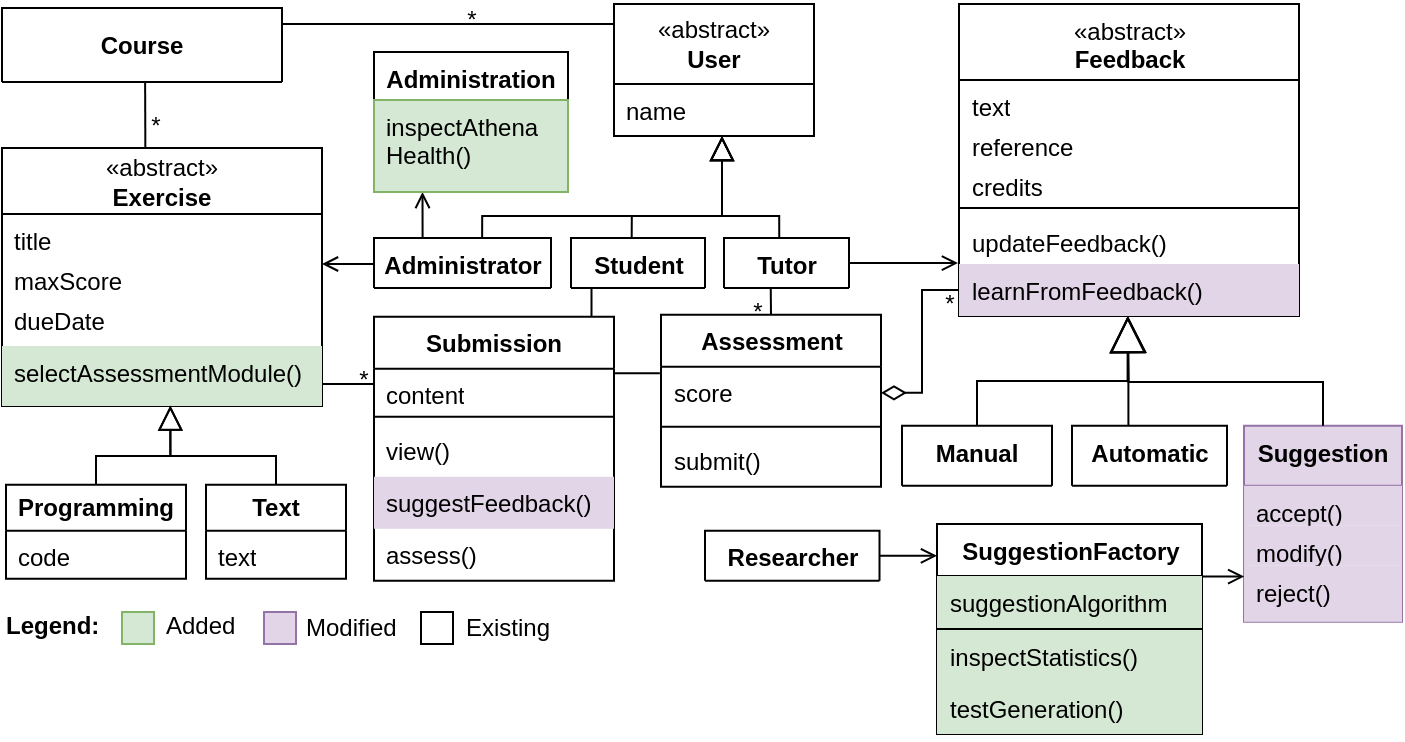 <mxfile version="21.7.2" type="github" pages="3">
  <diagram name="restructured" id="JtYRComsGJUL4ytC-l86">
    <mxGraphModel dx="855" dy="571" grid="0" gridSize="10" guides="1" tooltips="1" connect="1" arrows="1" fold="1" page="1" pageScale="1" pageWidth="850" pageHeight="1100" math="0" shadow="0">
      <root>
        <mxCell id="TmHj_msUuD5EcpxiaH8u-0" />
        <mxCell id="TmHj_msUuD5EcpxiaH8u-1" parent="TmHj_msUuD5EcpxiaH8u-0" />
        <mxCell id="TmHj_msUuD5EcpxiaH8u-2" value="&lt;b&gt;Course&lt;/b&gt;" style="swimlane;fontStyle=0;childLayout=stackLayout;horizontal=1;startSize=37;fillColor=none;horizontalStack=0;resizeParent=1;resizeParentMax=0;resizeLast=0;collapsible=1;marginBottom=0;whiteSpace=wrap;html=1;" parent="TmHj_msUuD5EcpxiaH8u-1" vertex="1">
          <mxGeometry x="40" y="86" width="140" height="37" as="geometry" />
        </mxCell>
        <mxCell id="x_s_KZ4WFngmF_kGWX1p-1" style="edgeStyle=orthogonalEdgeStyle;rounded=0;orthogonalLoop=1;jettySize=auto;html=1;entryX=0;entryY=0.25;entryDx=0;entryDy=0;endArrow=none;endFill=0;exitX=1;exitY=0.5;exitDx=0;exitDy=0;" parent="TmHj_msUuD5EcpxiaH8u-1" target="TmHj_msUuD5EcpxiaH8u-11" edge="1">
          <mxGeometry relative="1" as="geometry">
            <mxPoint x="200" y="274" as="sourcePoint" />
          </mxGeometry>
        </mxCell>
        <mxCell id="TmHj_msUuD5EcpxiaH8u-6" value="«abstract»&lt;br&gt;&lt;b&gt;Exercise&lt;/b&gt;" style="swimlane;fontStyle=0;childLayout=stackLayout;horizontal=1;startSize=33;fillColor=none;horizontalStack=0;resizeParent=1;resizeParentMax=0;resizeLast=0;collapsible=1;marginBottom=0;whiteSpace=wrap;html=1;" parent="TmHj_msUuD5EcpxiaH8u-1" vertex="1">
          <mxGeometry x="40" y="156" width="160" height="129" as="geometry" />
        </mxCell>
        <mxCell id="TmHj_msUuD5EcpxiaH8u-7" value="title" style="text;strokeColor=none;fillColor=none;align=left;verticalAlign=top;spacingLeft=4;spacingRight=4;overflow=hidden;rotatable=0;points=[[0,0.5],[1,0.5]];portConstraint=eastwest;whiteSpace=wrap;html=1;" parent="TmHj_msUuD5EcpxiaH8u-6" vertex="1">
          <mxGeometry y="33" width="160" height="20" as="geometry" />
        </mxCell>
        <mxCell id="TmHj_msUuD5EcpxiaH8u-8" value="maxScore" style="text;strokeColor=none;fillColor=none;align=left;verticalAlign=top;spacingLeft=4;spacingRight=4;overflow=hidden;rotatable=0;points=[[0,0.5],[1,0.5]];portConstraint=eastwest;whiteSpace=wrap;html=1;" parent="TmHj_msUuD5EcpxiaH8u-6" vertex="1">
          <mxGeometry y="53" width="160" height="20" as="geometry" />
        </mxCell>
        <mxCell id="TmHj_msUuD5EcpxiaH8u-10" value="dueDate" style="text;strokeColor=none;fillColor=none;align=left;verticalAlign=top;spacingLeft=4;spacingRight=4;overflow=hidden;rotatable=0;points=[[0,0.5],[1,0.5]];portConstraint=eastwest;whiteSpace=wrap;html=1;" parent="TmHj_msUuD5EcpxiaH8u-6" vertex="1">
          <mxGeometry y="73" width="160" height="26" as="geometry" />
        </mxCell>
        <mxCell id="Zb65NVKXJX859vyG3BSj-3" value="selectAssessmentModule()" style="text;strokeColor=none;fillColor=#d5e8d4;align=left;verticalAlign=top;spacingLeft=4;spacingRight=4;overflow=hidden;rotatable=0;points=[[0,0.5],[1,0.5]];portConstraint=eastwest;whiteSpace=wrap;html=1;" parent="TmHj_msUuD5EcpxiaH8u-6" vertex="1">
          <mxGeometry y="99" width="160" height="30" as="geometry" />
        </mxCell>
        <mxCell id="TmHj_msUuD5EcpxiaH8u-11" value="Submission" style="swimlane;fontStyle=1;align=center;verticalAlign=top;childLayout=stackLayout;horizontal=1;startSize=26;horizontalStack=0;resizeParent=1;resizeParentMax=0;resizeLast=0;collapsible=1;marginBottom=0;whiteSpace=wrap;html=1;" parent="TmHj_msUuD5EcpxiaH8u-1" vertex="1">
          <mxGeometry x="226" y="240.4" width="120" height="132" as="geometry" />
        </mxCell>
        <mxCell id="TmHj_msUuD5EcpxiaH8u-13" value="content" style="text;strokeColor=none;fillColor=none;align=left;verticalAlign=top;spacingLeft=4;spacingRight=4;overflow=hidden;rotatable=0;points=[[0,0.5],[1,0.5]];portConstraint=eastwest;whiteSpace=wrap;html=1;" parent="TmHj_msUuD5EcpxiaH8u-11" vertex="1">
          <mxGeometry y="26" width="120" height="20" as="geometry" />
        </mxCell>
        <mxCell id="TmHj_msUuD5EcpxiaH8u-14" value="" style="line;strokeWidth=1;fillColor=none;align=left;verticalAlign=middle;spacingTop=-1;spacingLeft=3;spacingRight=3;rotatable=0;labelPosition=right;points=[];portConstraint=eastwest;strokeColor=inherit;" parent="TmHj_msUuD5EcpxiaH8u-11" vertex="1">
          <mxGeometry y="46" width="120" height="8" as="geometry" />
        </mxCell>
        <mxCell id="TmHj_msUuD5EcpxiaH8u-15" value="view()" style="text;strokeColor=none;fillColor=none;align=left;verticalAlign=top;spacingLeft=4;spacingRight=4;overflow=hidden;rotatable=0;points=[[0,0.5],[1,0.5]];portConstraint=eastwest;whiteSpace=wrap;html=1;" parent="TmHj_msUuD5EcpxiaH8u-11" vertex="1">
          <mxGeometry y="54" width="120" height="26" as="geometry" />
        </mxCell>
        <mxCell id="Zb65NVKXJX859vyG3BSj-5" value="suggestFeedback()" style="text;strokeColor=none;fillColor=#e1d5e7;align=left;verticalAlign=top;spacingLeft=4;spacingRight=4;overflow=hidden;rotatable=0;points=[[0,0.5],[1,0.5]];portConstraint=eastwest;whiteSpace=wrap;html=1;" parent="TmHj_msUuD5EcpxiaH8u-11" vertex="1">
          <mxGeometry y="80" width="120" height="26" as="geometry" />
        </mxCell>
        <mxCell id="JCDUhj5hZDQGKYfASttn-1" value="assess()" style="text;strokeColor=none;fillColor=none;align=left;verticalAlign=top;spacingLeft=4;spacingRight=4;overflow=hidden;rotatable=0;points=[[0,0.5],[1,0.5]];portConstraint=eastwest;whiteSpace=wrap;html=1;" parent="TmHj_msUuD5EcpxiaH8u-11" vertex="1">
          <mxGeometry y="106" width="120" height="26" as="geometry" />
        </mxCell>
        <mxCell id="TmHj_msUuD5EcpxiaH8u-16" style="edgeStyle=orthogonalEdgeStyle;rounded=0;orthogonalLoop=1;jettySize=auto;html=1;exitX=0.611;exitY=-0.003;exitDx=0;exitDy=0;endArrow=block;endFill=0;strokeWidth=1;endSize=10;exitPerimeter=0;" parent="TmHj_msUuD5EcpxiaH8u-1" edge="1" source="TmHj_msUuD5EcpxiaH8u-18">
          <mxGeometry relative="1" as="geometry">
            <mxPoint x="400" y="150" as="targetPoint" />
            <mxPoint x="280.251" y="180.15" as="sourcePoint" />
            <Array as="points">
              <mxPoint x="280" y="190" />
              <mxPoint x="400" y="190" />
            </Array>
          </mxGeometry>
        </mxCell>
        <mxCell id="TmHj_msUuD5EcpxiaH8u-17" style="edgeStyle=orthogonalEdgeStyle;rounded=0;orthogonalLoop=1;jettySize=auto;html=1;exitX=0.705;exitY=0.99;exitDx=0;exitDy=0;endArrow=none;endFill=0;entryX=0.523;entryY=-0.001;entryDx=0;entryDy=0;exitPerimeter=0;entryPerimeter=0;" parent="TmHj_msUuD5EcpxiaH8u-1" edge="1">
          <mxGeometry relative="1" as="geometry">
            <mxPoint x="334.735" y="217.75" as="sourcePoint" />
            <mxPoint x="334.76" y="240.268" as="targetPoint" />
          </mxGeometry>
        </mxCell>
        <mxCell id="QFoP54oAFLL4X98RyeXP-4" style="edgeStyle=orthogonalEdgeStyle;rounded=0;orthogonalLoop=1;jettySize=auto;html=1;exitX=0.25;exitY=0;exitDx=0;exitDy=0;entryX=0.25;entryY=1;entryDx=0;entryDy=0;endArrow=open;endFill=0;" edge="1" parent="TmHj_msUuD5EcpxiaH8u-1" source="TmHj_msUuD5EcpxiaH8u-18" target="QFoP54oAFLL4X98RyeXP-2">
          <mxGeometry relative="1" as="geometry" />
        </mxCell>
        <mxCell id="TmHj_msUuD5EcpxiaH8u-18" value="Administrator" style="swimlane;fontStyle=1;align=center;verticalAlign=top;childLayout=stackLayout;horizontal=1;startSize=34;horizontalStack=0;resizeParent=1;resizeParentMax=0;resizeLast=0;collapsible=1;marginBottom=0;whiteSpace=wrap;html=1;" parent="TmHj_msUuD5EcpxiaH8u-1" vertex="1">
          <mxGeometry x="226" y="201" width="88.5" height="25" as="geometry" />
        </mxCell>
        <mxCell id="TmHj_msUuD5EcpxiaH8u-19" style="edgeStyle=orthogonalEdgeStyle;rounded=0;orthogonalLoop=1;jettySize=auto;html=1;endArrow=block;endFill=0;endSize=10;exitX=0.442;exitY=-0.003;exitDx=0;exitDy=0;exitPerimeter=0;" parent="TmHj_msUuD5EcpxiaH8u-1" edge="1" source="TmHj_msUuD5EcpxiaH8u-22">
          <mxGeometry relative="1" as="geometry">
            <mxPoint x="400" y="150" as="targetPoint" />
            <mxPoint x="428.688" y="180.125" as="sourcePoint" />
            <Array as="points">
              <mxPoint x="429" y="190" />
              <mxPoint x="400" y="190" />
            </Array>
          </mxGeometry>
        </mxCell>
        <mxCell id="TmHj_msUuD5EcpxiaH8u-21" style="edgeStyle=orthogonalEdgeStyle;rounded=0;orthogonalLoop=1;jettySize=auto;html=1;exitX=0.374;exitY=1;exitDx=0;exitDy=0;endArrow=none;endFill=0;entryX=0.5;entryY=0;entryDx=0;entryDy=0;exitPerimeter=0;" parent="TmHj_msUuD5EcpxiaH8u-1" source="TmHj_msUuD5EcpxiaH8u-22" target="TmHj_msUuD5EcpxiaH8u-34" edge="1">
          <mxGeometry relative="1" as="geometry">
            <mxPoint x="326" y="344.5" as="sourcePoint" />
            <mxPoint x="420" y="243" as="targetPoint" />
          </mxGeometry>
        </mxCell>
        <mxCell id="QFoP54oAFLL4X98RyeXP-15" style="edgeStyle=orthogonalEdgeStyle;rounded=0;orthogonalLoop=1;jettySize=auto;html=1;exitX=1;exitY=0.5;exitDx=0;exitDy=0;endArrow=open;endFill=0;" edge="1" parent="TmHj_msUuD5EcpxiaH8u-1" source="TmHj_msUuD5EcpxiaH8u-22">
          <mxGeometry relative="1" as="geometry">
            <mxPoint x="518" y="213.548" as="targetPoint" />
            <mxPoint x="471.5" y="213.5" as="sourcePoint" />
          </mxGeometry>
        </mxCell>
        <mxCell id="TmHj_msUuD5EcpxiaH8u-22" value="Tutor" style="swimlane;fontStyle=1;align=center;verticalAlign=top;childLayout=stackLayout;horizontal=1;startSize=34;horizontalStack=0;resizeParent=1;resizeParentMax=0;resizeLast=0;collapsible=1;marginBottom=0;whiteSpace=wrap;html=1;" parent="TmHj_msUuD5EcpxiaH8u-1" vertex="1">
          <mxGeometry x="401" y="201" width="62.5" height="25" as="geometry" />
        </mxCell>
        <mxCell id="TmHj_msUuD5EcpxiaH8u-23" value="«abstract»&lt;br&gt;&lt;b&gt;User&lt;/b&gt;" style="swimlane;fontStyle=0;childLayout=stackLayout;horizontal=1;startSize=40;fillColor=none;horizontalStack=0;resizeParent=1;resizeParentMax=0;resizeLast=0;collapsible=1;marginBottom=0;whiteSpace=wrap;html=1;" parent="TmHj_msUuD5EcpxiaH8u-1" vertex="1">
          <mxGeometry x="346" y="84" width="100" height="66" as="geometry" />
        </mxCell>
        <mxCell id="TmHj_msUuD5EcpxiaH8u-25" value="name" style="text;strokeColor=none;fillColor=none;align=left;verticalAlign=top;spacingLeft=4;spacingRight=4;overflow=hidden;rotatable=0;points=[[0,0.5],[1,0.5]];portConstraint=eastwest;whiteSpace=wrap;html=1;" parent="TmHj_msUuD5EcpxiaH8u-23" vertex="1">
          <mxGeometry y="40" width="100" height="26" as="geometry" />
        </mxCell>
        <mxCell id="TmHj_msUuD5EcpxiaH8u-26" style="edgeStyle=orthogonalEdgeStyle;rounded=0;orthogonalLoop=1;jettySize=auto;html=1;exitX=0;exitY=0.5;exitDx=0;exitDy=0;endArrow=diamondThin;endFill=0;endSize=10;entryX=1;entryY=0.5;entryDx=0;entryDy=0;" parent="TmHj_msUuD5EcpxiaH8u-1" source="Zb65NVKXJX859vyG3BSj-6" target="TmHj_msUuD5EcpxiaH8u-36" edge="1">
          <mxGeometry relative="1" as="geometry">
            <mxPoint x="463.61" y="278.19" as="targetPoint" />
            <mxPoint x="518.99" y="278.41" as="sourcePoint" />
            <Array as="points">
              <mxPoint x="500" y="227" />
              <mxPoint x="500" y="278" />
            </Array>
          </mxGeometry>
        </mxCell>
        <mxCell id="TmHj_msUuD5EcpxiaH8u-27" value="&lt;span style=&quot;font-weight: normal;&quot;&gt;«abstract»&lt;/span&gt;&lt;br&gt;Feedback" style="swimlane;fontStyle=1;align=center;verticalAlign=top;childLayout=stackLayout;horizontal=1;startSize=38;horizontalStack=0;resizeParent=1;resizeParentMax=0;resizeLast=0;collapsible=1;marginBottom=0;whiteSpace=wrap;html=1;" parent="TmHj_msUuD5EcpxiaH8u-1" vertex="1">
          <mxGeometry x="518.5" y="84" width="170" height="156" as="geometry" />
        </mxCell>
        <mxCell id="TmHj_msUuD5EcpxiaH8u-29" value="text" style="text;strokeColor=none;fillColor=none;align=left;verticalAlign=top;spacingLeft=4;spacingRight=4;overflow=hidden;rotatable=0;points=[[0,0.5],[1,0.5]];portConstraint=eastwest;whiteSpace=wrap;html=1;fontSize=12;spacing=2;" parent="TmHj_msUuD5EcpxiaH8u-27" vertex="1">
          <mxGeometry y="38" width="170" height="20" as="geometry" />
        </mxCell>
        <mxCell id="TmHj_msUuD5EcpxiaH8u-30" value="reference" style="text;strokeColor=none;fillColor=none;align=left;verticalAlign=top;spacingLeft=4;spacingRight=4;overflow=hidden;rotatable=0;points=[[0,0.5],[1,0.5]];portConstraint=eastwest;whiteSpace=wrap;html=1;" parent="TmHj_msUuD5EcpxiaH8u-27" vertex="1">
          <mxGeometry y="58" width="170" height="20" as="geometry" />
        </mxCell>
        <mxCell id="JCDUhj5hZDQGKYfASttn-0" value="credits" style="text;strokeColor=none;fillColor=none;align=left;verticalAlign=top;spacingLeft=4;spacingRight=4;overflow=hidden;rotatable=0;points=[[0,0.5],[1,0.5]];portConstraint=eastwest;whiteSpace=wrap;html=1;" parent="TmHj_msUuD5EcpxiaH8u-27" vertex="1">
          <mxGeometry y="78" width="170" height="20" as="geometry" />
        </mxCell>
        <mxCell id="TmHj_msUuD5EcpxiaH8u-31" value="" style="line;strokeWidth=1;fillColor=none;align=left;verticalAlign=middle;spacingTop=-1;spacingLeft=3;spacingRight=3;rotatable=0;labelPosition=right;points=[];portConstraint=eastwest;strokeColor=inherit;" parent="TmHj_msUuD5EcpxiaH8u-27" vertex="1">
          <mxGeometry y="98" width="170" height="8" as="geometry" />
        </mxCell>
        <mxCell id="TmHj_msUuD5EcpxiaH8u-33" value="updateFeedback()" style="text;strokeColor=none;fillColor=none;align=left;verticalAlign=top;spacingLeft=4;spacingRight=4;overflow=hidden;rotatable=0;points=[[0,0.5],[1,0.5]];portConstraint=eastwest;whiteSpace=wrap;html=1;" parent="TmHj_msUuD5EcpxiaH8u-27" vertex="1">
          <mxGeometry y="106" width="170" height="24" as="geometry" />
        </mxCell>
        <mxCell id="Zb65NVKXJX859vyG3BSj-6" value="learnFromFeedback()" style="text;strokeColor=none;fillColor=#e1d5e7;align=left;verticalAlign=top;spacingLeft=4;spacingRight=4;overflow=hidden;rotatable=0;points=[[0,0.5],[1,0.5]];portConstraint=eastwest;whiteSpace=wrap;html=1;" parent="TmHj_msUuD5EcpxiaH8u-27" vertex="1">
          <mxGeometry y="130" width="170" height="26" as="geometry" />
        </mxCell>
        <mxCell id="TmHj_msUuD5EcpxiaH8u-34" value="Assessment" style="swimlane;fontStyle=1;align=center;verticalAlign=top;childLayout=stackLayout;horizontal=1;startSize=26;horizontalStack=0;resizeParent=1;resizeParentMax=0;resizeLast=0;collapsible=1;marginBottom=0;whiteSpace=wrap;html=1;" parent="TmHj_msUuD5EcpxiaH8u-1" vertex="1">
          <mxGeometry x="369.5" y="239.4" width="110" height="86" as="geometry" />
        </mxCell>
        <mxCell id="TmHj_msUuD5EcpxiaH8u-36" value="score" style="text;strokeColor=none;fillColor=none;align=left;verticalAlign=top;spacingLeft=4;spacingRight=4;overflow=hidden;rotatable=0;points=[[0,0.5],[1,0.5]];portConstraint=eastwest;whiteSpace=wrap;html=1;" parent="TmHj_msUuD5EcpxiaH8u-34" vertex="1">
          <mxGeometry y="26" width="110" height="26" as="geometry" />
        </mxCell>
        <mxCell id="TmHj_msUuD5EcpxiaH8u-37" value="" style="line;strokeWidth=1;fillColor=none;align=left;verticalAlign=middle;spacingTop=-1;spacingLeft=3;spacingRight=3;rotatable=0;labelPosition=right;points=[];portConstraint=eastwest;strokeColor=inherit;" parent="TmHj_msUuD5EcpxiaH8u-34" vertex="1">
          <mxGeometry y="52" width="110" height="8" as="geometry" />
        </mxCell>
        <mxCell id="TmHj_msUuD5EcpxiaH8u-38" value="submit()" style="text;strokeColor=none;fillColor=none;align=left;verticalAlign=top;spacingLeft=4;spacingRight=4;overflow=hidden;rotatable=0;points=[[0,0.5],[1,0.5]];portConstraint=eastwest;whiteSpace=wrap;html=1;" parent="TmHj_msUuD5EcpxiaH8u-34" vertex="1">
          <mxGeometry y="60" width="110" height="26" as="geometry" />
        </mxCell>
        <mxCell id="TmHj_msUuD5EcpxiaH8u-39" style="edgeStyle=orthogonalEdgeStyle;rounded=0;orthogonalLoop=1;jettySize=auto;html=1;exitX=-0.002;exitY=0.242;exitDx=0;exitDy=0;endArrow=none;endFill=0;exitPerimeter=0;" parent="TmHj_msUuD5EcpxiaH8u-1" edge="1">
          <mxGeometry relative="1" as="geometry">
            <mxPoint x="345.8" y="93.972" as="sourcePoint" />
            <mxPoint x="180" y="94" as="targetPoint" />
          </mxGeometry>
        </mxCell>
        <mxCell id="TmHj_msUuD5EcpxiaH8u-43" style="edgeStyle=orthogonalEdgeStyle;rounded=0;orthogonalLoop=1;jettySize=auto;html=1;exitX=-0.005;exitY=0.125;exitDx=0;exitDy=0;entryX=1;entryY=0.163;entryDx=0;entryDy=0;endArrow=none;endFill=0;exitPerimeter=0;entryPerimeter=0;" parent="TmHj_msUuD5EcpxiaH8u-1" source="TmHj_msUuD5EcpxiaH8u-36" target="TmHj_msUuD5EcpxiaH8u-13" edge="1">
          <mxGeometry relative="1" as="geometry">
            <mxPoint x="419.5" y="360.4" as="targetPoint" />
          </mxGeometry>
        </mxCell>
        <mxCell id="YoTMfAoftjhr8K2joqNx-1" value="Automatic" style="swimlane;fontStyle=1;align=center;verticalAlign=top;childLayout=stackLayout;horizontal=1;startSize=30;horizontalStack=0;resizeParent=1;resizeParentMax=0;resizeLast=0;collapsible=1;marginBottom=0;whiteSpace=wrap;html=1;" parent="TmHj_msUuD5EcpxiaH8u-1" vertex="1">
          <mxGeometry x="575" y="294.9" width="77.5" height="30" as="geometry" />
        </mxCell>
        <mxCell id="QFoP54oAFLL4X98RyeXP-20" style="edgeStyle=orthogonalEdgeStyle;rounded=0;orthogonalLoop=1;jettySize=auto;html=1;exitX=0.5;exitY=0;exitDx=0;exitDy=0;entryX=0.496;entryY=1.006;entryDx=0;entryDy=0;entryPerimeter=0;endSize=16;endArrow=block;endFill=0;" edge="1" parent="TmHj_msUuD5EcpxiaH8u-1" source="YoTMfAoftjhr8K2joqNx-2" target="Zb65NVKXJX859vyG3BSj-6">
          <mxGeometry relative="1" as="geometry" />
        </mxCell>
        <mxCell id="YoTMfAoftjhr8K2joqNx-2" value="Manual" style="swimlane;fontStyle=1;align=center;verticalAlign=top;childLayout=stackLayout;horizontal=1;startSize=30;horizontalStack=0;resizeParent=1;resizeParentMax=0;resizeLast=0;collapsible=1;marginBottom=0;whiteSpace=wrap;html=1;" parent="TmHj_msUuD5EcpxiaH8u-1" vertex="1">
          <mxGeometry x="490" y="294.9" width="75" height="30" as="geometry" />
        </mxCell>
        <mxCell id="wutgID4u6z2NIc7DRNPB-0" value="*" style="text;html=1;strokeColor=none;fillColor=none;align=center;verticalAlign=middle;whiteSpace=wrap;rounded=0;" parent="TmHj_msUuD5EcpxiaH8u-1" vertex="1">
          <mxGeometry x="508.5" y="229.4" width="10" height="10" as="geometry" />
        </mxCell>
        <mxCell id="OSloLFNSEWT27OPmCd1X-0" value="*" style="text;html=1;strokeColor=none;fillColor=none;align=center;verticalAlign=middle;whiteSpace=wrap;rounded=0;" parent="TmHj_msUuD5EcpxiaH8u-1" vertex="1">
          <mxGeometry x="270" y="82" width="10" height="20" as="geometry" />
        </mxCell>
        <mxCell id="_ueuj1EA57YtcwrhqGLK-0" value="*" style="text;html=1;strokeColor=none;fillColor=none;align=center;verticalAlign=middle;whiteSpace=wrap;rounded=0;" parent="TmHj_msUuD5EcpxiaH8u-1" vertex="1">
          <mxGeometry x="112" y="140" width="10" height="10" as="geometry" />
        </mxCell>
        <mxCell id="BykNq2h1hkn2xP7ZN6vr-0" value="*" style="text;html=1;strokeColor=none;fillColor=none;align=center;verticalAlign=middle;whiteSpace=wrap;rounded=0;" parent="TmHj_msUuD5EcpxiaH8u-1" vertex="1">
          <mxGeometry x="413" y="228.4" width="10" height="20" as="geometry" />
        </mxCell>
        <mxCell id="Zb65NVKXJX859vyG3BSj-4" value="*" style="text;html=1;strokeColor=none;fillColor=none;align=center;verticalAlign=middle;whiteSpace=wrap;rounded=0;" parent="TmHj_msUuD5EcpxiaH8u-1" vertex="1">
          <mxGeometry x="216" y="267.4" width="10" height="10" as="geometry" />
        </mxCell>
        <mxCell id="JCDUhj5hZDQGKYfASttn-2" value="&lt;b&gt;Programming&lt;/b&gt;" style="swimlane;fontStyle=0;childLayout=stackLayout;horizontal=1;startSize=23;fillColor=none;horizontalStack=0;resizeParent=1;resizeParentMax=0;resizeLast=0;collapsible=1;marginBottom=0;whiteSpace=wrap;html=1;" parent="TmHj_msUuD5EcpxiaH8u-1" vertex="1">
          <mxGeometry x="42" y="324.4" width="90" height="47" as="geometry" />
        </mxCell>
        <mxCell id="JCDUhj5hZDQGKYfASttn-3" value="code" style="text;strokeColor=none;fillColor=none;align=left;verticalAlign=top;spacingLeft=4;spacingRight=4;overflow=hidden;rotatable=0;points=[[0,0.5],[1,0.5]];portConstraint=eastwest;whiteSpace=wrap;html=1;" parent="JCDUhj5hZDQGKYfASttn-2" vertex="1">
          <mxGeometry y="23" width="90" height="24" as="geometry" />
        </mxCell>
        <mxCell id="JCDUhj5hZDQGKYfASttn-8" value="&lt;b&gt;Text&lt;/b&gt;" style="swimlane;fontStyle=0;childLayout=stackLayout;horizontal=1;startSize=23;fillColor=none;horizontalStack=0;resizeParent=1;resizeParentMax=0;resizeLast=0;collapsible=1;marginBottom=0;whiteSpace=wrap;html=1;" parent="TmHj_msUuD5EcpxiaH8u-1" vertex="1">
          <mxGeometry x="142" y="324.4" width="70" height="47" as="geometry" />
        </mxCell>
        <mxCell id="JCDUhj5hZDQGKYfASttn-9" value="text" style="text;strokeColor=none;fillColor=none;align=left;verticalAlign=top;spacingLeft=4;spacingRight=4;overflow=hidden;rotatable=0;points=[[0,0.5],[1,0.5]];portConstraint=eastwest;whiteSpace=wrap;html=1;" parent="JCDUhj5hZDQGKYfASttn-8" vertex="1">
          <mxGeometry y="23" width="70" height="24" as="geometry" />
        </mxCell>
        <mxCell id="JCDUhj5hZDQGKYfASttn-10" style="rounded=0;orthogonalLoop=1;jettySize=auto;html=1;exitX=0.448;exitY=0.001;exitDx=0;exitDy=0;endArrow=none;endFill=0;entryX=0.504;entryY=1.014;entryDx=0;entryDy=0;entryPerimeter=0;exitPerimeter=0;edgeStyle=orthogonalEdgeStyle;" parent="TmHj_msUuD5EcpxiaH8u-1" source="TmHj_msUuD5EcpxiaH8u-6" edge="1">
          <mxGeometry relative="1" as="geometry">
            <mxPoint x="297" y="72" as="sourcePoint" />
            <mxPoint x="111.56" y="123.364" as="targetPoint" />
          </mxGeometry>
        </mxCell>
        <mxCell id="JCDUhj5hZDQGKYfASttn-12" style="edgeStyle=orthogonalEdgeStyle;rounded=0;orthogonalLoop=1;jettySize=auto;html=1;exitX=0.5;exitY=0;exitDx=0;exitDy=0;endArrow=block;endFill=0;strokeWidth=1;endSize=10;entryX=0.526;entryY=0.992;entryDx=0;entryDy=0;entryPerimeter=0;" parent="TmHj_msUuD5EcpxiaH8u-1" source="JCDUhj5hZDQGKYfASttn-8" target="Zb65NVKXJX859vyG3BSj-3" edge="1">
          <mxGeometry relative="1" as="geometry">
            <mxPoint x="110" y="290" as="targetPoint" />
            <mxPoint x="390" y="417.4" as="sourcePoint" />
            <Array as="points">
              <mxPoint x="177" y="310" />
              <mxPoint x="124" y="310" />
            </Array>
          </mxGeometry>
        </mxCell>
        <mxCell id="JCDUhj5hZDQGKYfASttn-13" style="edgeStyle=orthogonalEdgeStyle;rounded=0;orthogonalLoop=1;jettySize=auto;html=1;endArrow=block;endFill=0;strokeWidth=1;endSize=10;entryX=0.526;entryY=0.994;entryDx=0;entryDy=0;entryPerimeter=0;exitX=0.5;exitY=0;exitDx=0;exitDy=0;" parent="TmHj_msUuD5EcpxiaH8u-1" source="JCDUhj5hZDQGKYfASttn-2" target="Zb65NVKXJX859vyG3BSj-3" edge="1">
          <mxGeometry relative="1" as="geometry">
            <mxPoint x="124.16" y="272.74" as="targetPoint" />
            <mxPoint x="87" y="300" as="sourcePoint" />
            <Array as="points">
              <mxPoint x="87" y="310" />
              <mxPoint x="124" y="310" />
            </Array>
          </mxGeometry>
        </mxCell>
        <mxCell id="JCDUhj5hZDQGKYfASttn-15" style="edgeStyle=orthogonalEdgeStyle;rounded=0;orthogonalLoop=1;jettySize=auto;html=1;endArrow=block;endFill=0;endSize=10;exitX=0.453;exitY=-0.019;exitDx=0;exitDy=0;entryX=0.54;entryY=1.003;entryDx=0;entryDy=0;entryPerimeter=0;exitPerimeter=0;" parent="TmHj_msUuD5EcpxiaH8u-1" source="QFoP54oAFLL4X98RyeXP-0" target="TmHj_msUuD5EcpxiaH8u-25" edge="1">
          <mxGeometry relative="1" as="geometry">
            <mxPoint x="480" y="180" as="targetPoint" />
            <mxPoint x="355" y="180" as="sourcePoint" />
            <Array as="points">
              <mxPoint x="355" y="190" />
              <mxPoint x="400" y="190" />
            </Array>
          </mxGeometry>
        </mxCell>
        <mxCell id="YoTMfAoftjhr8K2joqNx-3" value="Suggestion" style="swimlane;fontStyle=1;align=center;verticalAlign=top;childLayout=stackLayout;horizontal=1;startSize=30;horizontalStack=0;resizeParent=1;resizeParentMax=0;resizeLast=0;collapsible=1;marginBottom=0;whiteSpace=wrap;html=1;fillColor=#e1d5e7;strokeColor=#9673a6;" parent="TmHj_msUuD5EcpxiaH8u-1" vertex="1">
          <mxGeometry x="661" y="294.9" width="79" height="98" as="geometry" />
        </mxCell>
        <mxCell id="YoTMfAoftjhr8K2joqNx-4" value="accept()" style="text;strokeColor=none;fillColor=#e1d5e7;align=left;verticalAlign=top;spacingLeft=4;spacingRight=4;overflow=hidden;rotatable=0;points=[[0,0.5],[1,0.5]];portConstraint=eastwest;whiteSpace=wrap;html=1;" parent="YoTMfAoftjhr8K2joqNx-3" vertex="1">
          <mxGeometry y="30" width="79" height="20" as="geometry" />
        </mxCell>
        <mxCell id="Zb65NVKXJX859vyG3BSj-0" value="modify()" style="text;strokeColor=none;fillColor=#e1d5e7;align=left;verticalAlign=top;spacingLeft=4;spacingRight=4;overflow=hidden;rotatable=0;points=[[0,0.5],[1,0.5]];portConstraint=eastwest;whiteSpace=wrap;html=1;" parent="YoTMfAoftjhr8K2joqNx-3" vertex="1">
          <mxGeometry y="50" width="79" height="20" as="geometry" />
        </mxCell>
        <mxCell id="Zb65NVKXJX859vyG3BSj-1" value="reject()" style="text;strokeColor=none;fillColor=#e1d5e7;align=left;verticalAlign=top;spacingLeft=4;spacingRight=4;overflow=hidden;rotatable=0;points=[[0,0.5],[1,0.5]];portConstraint=eastwest;whiteSpace=wrap;html=1;" parent="YoTMfAoftjhr8K2joqNx-3" vertex="1">
          <mxGeometry y="70" width="79" height="28" as="geometry" />
        </mxCell>
        <mxCell id="xAcDYv_85HFIecPkOKpz-0" value="" style="group" parent="TmHj_msUuD5EcpxiaH8u-1" connectable="0" vertex="1">
          <mxGeometry x="40" y="380" width="289.5" height="31" as="geometry" />
        </mxCell>
        <mxCell id="xAcDYv_85HFIecPkOKpz-1" value="Legend:" style="text;html=1;strokeColor=none;fillColor=none;align=left;verticalAlign=middle;whiteSpace=wrap;rounded=0;fontStyle=1" parent="xAcDYv_85HFIecPkOKpz-0" vertex="1">
          <mxGeometry width="60" height="30" as="geometry" />
        </mxCell>
        <mxCell id="xAcDYv_85HFIecPkOKpz-2" value="" style="rounded=0;whiteSpace=wrap;html=1;fillColor=#d5e8d4;strokeColor=#82b366;" parent="xAcDYv_85HFIecPkOKpz-0" vertex="1">
          <mxGeometry x="60" y="8" width="16" height="16" as="geometry" />
        </mxCell>
        <mxCell id="xAcDYv_85HFIecPkOKpz-3" value="" style="rounded=0;whiteSpace=wrap;html=1;fillColor=#e1d5e7;strokeColor=#9673a6;" parent="xAcDYv_85HFIecPkOKpz-0" vertex="1">
          <mxGeometry x="131" y="8" width="16" height="16" as="geometry" />
        </mxCell>
        <mxCell id="xAcDYv_85HFIecPkOKpz-4" value="" style="rounded=0;whiteSpace=wrap;html=1;" parent="xAcDYv_85HFIecPkOKpz-0" vertex="1">
          <mxGeometry x="209.5" y="8" width="16" height="16" as="geometry" />
        </mxCell>
        <mxCell id="xAcDYv_85HFIecPkOKpz-5" value="Added" style="text;html=1;strokeColor=none;fillColor=none;align=left;verticalAlign=middle;whiteSpace=wrap;rounded=0;fontStyle=0" parent="xAcDYv_85HFIecPkOKpz-0" vertex="1">
          <mxGeometry x="80" width="60" height="30" as="geometry" />
        </mxCell>
        <mxCell id="xAcDYv_85HFIecPkOKpz-6" value="Modified" style="text;html=1;strokeColor=none;fillColor=none;align=left;verticalAlign=middle;whiteSpace=wrap;rounded=0;fontStyle=0" parent="xAcDYv_85HFIecPkOKpz-0" vertex="1">
          <mxGeometry x="149.5" y="1" width="60" height="30" as="geometry" />
        </mxCell>
        <mxCell id="xAcDYv_85HFIecPkOKpz-7" value="Existing" style="text;html=1;strokeColor=none;fillColor=none;align=left;verticalAlign=middle;whiteSpace=wrap;rounded=0;fontStyle=0" parent="xAcDYv_85HFIecPkOKpz-0" vertex="1">
          <mxGeometry x="229.5" y="1" width="60" height="30" as="geometry" />
        </mxCell>
        <mxCell id="QFoP54oAFLL4X98RyeXP-0" value="Student" style="swimlane;fontStyle=1;align=center;verticalAlign=top;childLayout=stackLayout;horizontal=1;startSize=34;horizontalStack=0;resizeParent=1;resizeParentMax=0;resizeLast=0;collapsible=1;marginBottom=0;whiteSpace=wrap;html=1;" vertex="1" parent="TmHj_msUuD5EcpxiaH8u-1">
          <mxGeometry x="324.5" y="201" width="67" height="25" as="geometry" />
        </mxCell>
        <mxCell id="QFoP54oAFLL4X98RyeXP-1" style="edgeStyle=orthogonalEdgeStyle;rounded=0;orthogonalLoop=1;jettySize=auto;html=1;entryX=0;entryY=0.5;entryDx=0;entryDy=0;endArrow=none;endFill=0;exitX=1;exitY=0.5;exitDx=0;exitDy=0;startArrow=open;startFill=0;" edge="1" parent="TmHj_msUuD5EcpxiaH8u-1" target="TmHj_msUuD5EcpxiaH8u-18">
          <mxGeometry relative="1" as="geometry">
            <mxPoint x="200" y="214" as="sourcePoint" />
            <mxPoint x="226" y="213" as="targetPoint" />
          </mxGeometry>
        </mxCell>
        <mxCell id="QFoP54oAFLL4X98RyeXP-2" value="Administration" style="swimlane;fontStyle=1;align=center;verticalAlign=top;childLayout=stackLayout;horizontal=1;startSize=24;horizontalStack=0;resizeParent=1;resizeParentMax=0;resizeLast=0;collapsible=1;marginBottom=0;whiteSpace=wrap;html=1;" vertex="1" parent="TmHj_msUuD5EcpxiaH8u-1">
          <mxGeometry x="226" y="108" width="97" height="70" as="geometry" />
        </mxCell>
        <mxCell id="QFoP54oAFLL4X98RyeXP-3" value="inspectAthena&lt;br&gt;Health()" style="text;strokeColor=#82b366;fillColor=#d5e8d4;align=left;verticalAlign=top;spacingLeft=4;spacingRight=4;overflow=hidden;rotatable=0;points=[[0,0.5],[1,0.5]];portConstraint=eastwest;whiteSpace=wrap;html=1;" vertex="1" parent="QFoP54oAFLL4X98RyeXP-2">
          <mxGeometry y="24" width="97" height="46" as="geometry" />
        </mxCell>
        <mxCell id="QFoP54oAFLL4X98RyeXP-11" style="edgeStyle=orthogonalEdgeStyle;rounded=0;orthogonalLoop=1;jettySize=auto;html=1;exitX=1;exitY=0.25;exitDx=0;exitDy=0;entryX=0.001;entryY=0.195;entryDx=0;entryDy=0;entryPerimeter=0;endArrow=open;endFill=0;" edge="1" parent="TmHj_msUuD5EcpxiaH8u-1" source="QFoP54oAFLL4X98RyeXP-5" target="Zb65NVKXJX859vyG3BSj-1">
          <mxGeometry relative="1" as="geometry">
            <mxPoint x="650" y="406.333" as="targetPoint" />
          </mxGeometry>
        </mxCell>
        <mxCell id="QFoP54oAFLL4X98RyeXP-5" value="SuggestionFactory" style="swimlane;fontStyle=1;align=center;verticalAlign=top;childLayout=stackLayout;horizontal=1;startSize=26;horizontalStack=0;resizeParent=1;resizeParentMax=0;resizeLast=0;collapsible=1;marginBottom=0;whiteSpace=wrap;html=1;" vertex="1" parent="TmHj_msUuD5EcpxiaH8u-1">
          <mxGeometry x="507.5" y="344" width="132.5" height="105" as="geometry" />
        </mxCell>
        <mxCell id="QFoP54oAFLL4X98RyeXP-6" value="suggestionAlgorithm" style="text;strokeColor=none;fillColor=#d5e8d4;align=left;verticalAlign=top;spacingLeft=4;spacingRight=4;overflow=hidden;rotatable=0;points=[[0,0.5],[1,0.5]];portConstraint=eastwest;whiteSpace=wrap;html=1;" vertex="1" parent="QFoP54oAFLL4X98RyeXP-5">
          <mxGeometry y="26" width="132.5" height="26" as="geometry" />
        </mxCell>
        <mxCell id="QFoP54oAFLL4X98RyeXP-7" value="" style="line;strokeWidth=1;fillColor=none;align=left;verticalAlign=middle;spacingTop=-1;spacingLeft=3;spacingRight=3;rotatable=0;labelPosition=right;points=[];portConstraint=eastwest;strokeColor=inherit;" vertex="1" parent="QFoP54oAFLL4X98RyeXP-5">
          <mxGeometry y="52" width="132.5" height="1" as="geometry" />
        </mxCell>
        <mxCell id="QFoP54oAFLL4X98RyeXP-8" value="inspectStatistics()" style="text;strokeColor=none;fillColor=#d5e8d4;align=left;verticalAlign=top;spacingLeft=4;spacingRight=4;overflow=hidden;rotatable=0;points=[[0,0.5],[1,0.5]];portConstraint=eastwest;whiteSpace=wrap;html=1;" vertex="1" parent="QFoP54oAFLL4X98RyeXP-5">
          <mxGeometry y="53" width="132.5" height="26" as="geometry" />
        </mxCell>
        <mxCell id="QFoP54oAFLL4X98RyeXP-9" value="testGeneration()" style="text;strokeColor=none;fillColor=#d5e8d4;align=left;verticalAlign=top;spacingLeft=4;spacingRight=4;overflow=hidden;rotatable=0;points=[[0,0.5],[1,0.5]];portConstraint=eastwest;whiteSpace=wrap;html=1;" vertex="1" parent="QFoP54oAFLL4X98RyeXP-5">
          <mxGeometry y="79" width="132.5" height="26" as="geometry" />
        </mxCell>
        <mxCell id="QFoP54oAFLL4X98RyeXP-12" style="edgeStyle=orthogonalEdgeStyle;rounded=0;orthogonalLoop=1;jettySize=auto;html=1;exitX=1;exitY=0.5;exitDx=0;exitDy=0;entryX=0;entryY=0.146;entryDx=0;entryDy=0;entryPerimeter=0;endArrow=open;endFill=0;" edge="1" parent="TmHj_msUuD5EcpxiaH8u-1" source="QFoP54oAFLL4X98RyeXP-10" target="QFoP54oAFLL4X98RyeXP-5">
          <mxGeometry relative="1" as="geometry" />
        </mxCell>
        <mxCell id="QFoP54oAFLL4X98RyeXP-10" value="Researcher" style="swimlane;fontStyle=1;align=center;verticalAlign=top;childLayout=stackLayout;horizontal=1;startSize=34;horizontalStack=0;resizeParent=1;resizeParentMax=0;resizeLast=0;collapsible=1;marginBottom=0;whiteSpace=wrap;html=1;" vertex="1" parent="TmHj_msUuD5EcpxiaH8u-1">
          <mxGeometry x="391.5" y="347.4" width="87.25" height="25" as="geometry" />
        </mxCell>
        <mxCell id="QFoP54oAFLL4X98RyeXP-22" style="edgeStyle=orthogonalEdgeStyle;rounded=0;orthogonalLoop=1;jettySize=auto;html=1;exitX=0.364;exitY=-0.012;exitDx=0;exitDy=0;entryX=0.496;entryY=1.006;entryDx=0;entryDy=0;entryPerimeter=0;exitPerimeter=0;endSize=16;endArrow=block;endFill=0;" edge="1" parent="TmHj_msUuD5EcpxiaH8u-1" source="YoTMfAoftjhr8K2joqNx-1">
          <mxGeometry relative="1" as="geometry">
            <mxPoint x="528" y="295" as="sourcePoint" />
            <mxPoint x="603" y="240" as="targetPoint" />
          </mxGeometry>
        </mxCell>
        <mxCell id="QFoP54oAFLL4X98RyeXP-23" style="edgeStyle=orthogonalEdgeStyle;rounded=0;orthogonalLoop=1;jettySize=auto;html=1;entryX=0.496;entryY=1.006;entryDx=0;entryDy=0;entryPerimeter=0;exitX=0.5;exitY=0;exitDx=0;exitDy=0;endArrow=block;endFill=0;endSize=16;" edge="1" parent="TmHj_msUuD5EcpxiaH8u-1" source="YoTMfAoftjhr8K2joqNx-3">
          <mxGeometry relative="1" as="geometry">
            <mxPoint x="641" y="293" as="sourcePoint" />
            <mxPoint x="602.84" y="240" as="targetPoint" />
          </mxGeometry>
        </mxCell>
      </root>
    </mxGraphModel>
  </diagram>
  <diagram name="old" id="trP3-2K4cU4BfkRSxQWy">
    <mxGraphModel grid="1" page="1" gridSize="10" guides="1" tooltips="1" connect="1" arrows="1" fold="1" pageScale="1" pageWidth="850" pageHeight="1100" math="0" shadow="0">
      <root>
        <mxCell id="0" />
        <mxCell id="1" parent="0" />
        <mxCell id="rv6NUnpbZEzaiWxQ6Tsc-1" value="&lt;b&gt;Course&lt;/b&gt;" style="swimlane;fontStyle=0;childLayout=stackLayout;horizontal=1;startSize=26;fillColor=none;horizontalStack=0;resizeParent=1;resizeParentMax=0;resizeLast=0;collapsible=1;marginBottom=0;whiteSpace=wrap;html=1;" vertex="1" parent="1">
          <mxGeometry x="304" y="19" width="140" height="76" as="geometry" />
        </mxCell>
        <mxCell id="rv6NUnpbZEzaiWxQ6Tsc-2" value="title" style="text;strokeColor=none;fillColor=none;align=left;verticalAlign=top;spacingLeft=4;spacingRight=4;overflow=hidden;rotatable=0;points=[[0,0.5],[1,0.5]];portConstraint=eastwest;whiteSpace=wrap;html=1;" vertex="1" parent="rv6NUnpbZEzaiWxQ6Tsc-1">
          <mxGeometry y="26" width="140" height="24" as="geometry" />
        </mxCell>
        <mxCell id="rv6NUnpbZEzaiWxQ6Tsc-3" value="description" style="text;strokeColor=none;fillColor=none;align=left;verticalAlign=top;spacingLeft=4;spacingRight=4;overflow=hidden;rotatable=0;points=[[0,0.5],[1,0.5]];portConstraint=eastwest;whiteSpace=wrap;html=1;" vertex="1" parent="rv6NUnpbZEzaiWxQ6Tsc-1">
          <mxGeometry y="50" width="140" height="26" as="geometry" />
        </mxCell>
        <mxCell id="rv6NUnpbZEzaiWxQ6Tsc-94" style="edgeStyle=orthogonalEdgeStyle;rounded=0;orthogonalLoop=1;jettySize=auto;html=1;exitX=0.5;exitY=0;exitDx=0;exitDy=0;endArrow=none;endFill=0;entryX=1;entryY=0.5;entryDx=0;entryDy=0;" edge="1" parent="1" source="rv6NUnpbZEzaiWxQ6Tsc-5" target="rv6NUnpbZEzaiWxQ6Tsc-2">
          <mxGeometry relative="1" as="geometry">
            <mxPoint x="647" y="-137" as="targetPoint" />
          </mxGeometry>
        </mxCell>
        <mxCell id="rv6NUnpbZEzaiWxQ6Tsc-5" value="&lt;b&gt;Exercise&lt;/b&gt;" style="swimlane;fontStyle=0;childLayout=stackLayout;horizontal=1;startSize=26;fillColor=none;horizontalStack=0;resizeParent=1;resizeParentMax=0;resizeLast=0;collapsible=1;marginBottom=0;whiteSpace=wrap;html=1;" vertex="1" parent="1">
          <mxGeometry x="469" y="97" width="140" height="112" as="geometry" />
        </mxCell>
        <mxCell id="rv6NUnpbZEzaiWxQ6Tsc-6" value="title" style="text;strokeColor=none;fillColor=none;align=left;verticalAlign=top;spacingLeft=4;spacingRight=4;overflow=hidden;rotatable=0;points=[[0,0.5],[1,0.5]];portConstraint=eastwest;whiteSpace=wrap;html=1;" vertex="1" parent="rv6NUnpbZEzaiWxQ6Tsc-5">
          <mxGeometry y="26" width="140" height="20" as="geometry" />
        </mxCell>
        <mxCell id="rv6NUnpbZEzaiWxQ6Tsc-7" value="maxScore" style="text;strokeColor=none;fillColor=none;align=left;verticalAlign=top;spacingLeft=4;spacingRight=4;overflow=hidden;rotatable=0;points=[[0,0.5],[1,0.5]];portConstraint=eastwest;whiteSpace=wrap;html=1;" vertex="1" parent="rv6NUnpbZEzaiWxQ6Tsc-5">
          <mxGeometry y="46" width="140" height="20" as="geometry" />
        </mxCell>
        <mxCell id="rv6NUnpbZEzaiWxQ6Tsc-10" value="problemStatement" style="text;strokeColor=none;fillColor=none;align=left;verticalAlign=top;spacingLeft=4;spacingRight=4;overflow=hidden;rotatable=0;points=[[0,0.5],[1,0.5]];portConstraint=eastwest;whiteSpace=wrap;html=1;" vertex="1" parent="rv6NUnpbZEzaiWxQ6Tsc-5">
          <mxGeometry y="66" width="140" height="20" as="geometry" />
        </mxCell>
        <mxCell id="rv6NUnpbZEzaiWxQ6Tsc-11" value="dueDate" style="text;strokeColor=none;fillColor=none;align=left;verticalAlign=top;spacingLeft=4;spacingRight=4;overflow=hidden;rotatable=0;points=[[0,0.5],[1,0.5]];portConstraint=eastwest;whiteSpace=wrap;html=1;" vertex="1" parent="rv6NUnpbZEzaiWxQ6Tsc-5">
          <mxGeometry y="86" width="140" height="26" as="geometry" />
        </mxCell>
        <mxCell id="rv6NUnpbZEzaiWxQ6Tsc-19" value="Submission" style="swimlane;fontStyle=1;align=center;verticalAlign=top;childLayout=stackLayout;horizontal=1;startSize=26;horizontalStack=0;resizeParent=1;resizeParentMax=0;resizeLast=0;collapsible=1;marginBottom=0;whiteSpace=wrap;html=1;" vertex="1" parent="1">
          <mxGeometry x="361" y="304" width="170" height="104" as="geometry" />
        </mxCell>
        <mxCell id="rv6NUnpbZEzaiWxQ6Tsc-20" value="id" style="text;strokeColor=none;fillColor=none;align=left;verticalAlign=top;spacingLeft=4;spacingRight=4;overflow=hidden;rotatable=0;points=[[0,0.5],[1,0.5]];portConstraint=eastwest;whiteSpace=wrap;html=1;" vertex="1" parent="rv6NUnpbZEzaiWxQ6Tsc-19">
          <mxGeometry y="26" width="170" height="24" as="geometry" />
        </mxCell>
        <mxCell id="rv6NUnpbZEzaiWxQ6Tsc-29" value="credits" style="text;strokeColor=none;fillColor=none;align=left;verticalAlign=top;spacingLeft=4;spacingRight=4;overflow=hidden;rotatable=0;points=[[0,0.5],[1,0.5]];portConstraint=eastwest;whiteSpace=wrap;html=1;" vertex="1" parent="rv6NUnpbZEzaiWxQ6Tsc-19">
          <mxGeometry y="50" width="170" height="20" as="geometry" />
        </mxCell>
        <mxCell id="rv6NUnpbZEzaiWxQ6Tsc-21" value="" style="line;strokeWidth=1;fillColor=none;align=left;verticalAlign=middle;spacingTop=-1;spacingLeft=3;spacingRight=3;rotatable=0;labelPosition=right;points=[];portConstraint=eastwest;strokeColor=inherit;" vertex="1" parent="rv6NUnpbZEzaiWxQ6Tsc-19">
          <mxGeometry y="70" width="170" height="8" as="geometry" />
        </mxCell>
        <mxCell id="rv6NUnpbZEzaiWxQ6Tsc-32" value="reviewSubmission()" style="text;strokeColor=none;fillColor=none;align=left;verticalAlign=top;spacingLeft=4;spacingRight=4;overflow=hidden;rotatable=0;points=[[0,0.5],[1,0.5]];portConstraint=eastwest;whiteSpace=wrap;html=1;" vertex="1" parent="rv6NUnpbZEzaiWxQ6Tsc-19">
          <mxGeometry y="78" width="170" height="26" as="geometry" />
        </mxCell>
        <mxCell id="rv6NUnpbZEzaiWxQ6Tsc-91" style="edgeStyle=orthogonalEdgeStyle;rounded=0;orthogonalLoop=1;jettySize=auto;html=1;exitX=0.25;exitY=0;exitDx=0;exitDy=0;endArrow=block;endFill=0;strokeWidth=1;endSize=10;entryX=0.791;entryY=1.004;entryDx=0;entryDy=0;entryPerimeter=0;" edge="1" parent="1" source="rv6NUnpbZEzaiWxQ6Tsc-33" target="AsIz8oh1SWao4pBGF1q7-1">
          <mxGeometry relative="1" as="geometry">
            <mxPoint x="420" y="216" as="targetPoint" />
          </mxGeometry>
        </mxCell>
        <mxCell id="rv6NUnpbZEzaiWxQ6Tsc-109" style="edgeStyle=orthogonalEdgeStyle;rounded=0;orthogonalLoop=1;jettySize=auto;html=1;exitX=0.5;exitY=1;exitDx=0;exitDy=0;endArrow=none;endFill=0;" edge="1" parent="1" source="rv6NUnpbZEzaiWxQ6Tsc-33" target="rv6NUnpbZEzaiWxQ6Tsc-19">
          <mxGeometry relative="1" as="geometry" />
        </mxCell>
        <mxCell id="rv6NUnpbZEzaiWxQ6Tsc-33" value="Student" style="swimlane;fontStyle=1;align=center;verticalAlign=top;childLayout=stackLayout;horizontal=1;startSize=34;horizontalStack=0;resizeParent=1;resizeParentMax=0;resizeLast=0;collapsible=1;marginBottom=0;whiteSpace=wrap;html=1;" vertex="1" parent="1">
          <mxGeometry x="391" y="252" width="110" height="25" as="geometry" />
        </mxCell>
        <mxCell id="rv6NUnpbZEzaiWxQ6Tsc-92" style="edgeStyle=orthogonalEdgeStyle;rounded=0;orthogonalLoop=1;jettySize=auto;html=1;exitX=0.75;exitY=0;exitDx=0;exitDy=0;endArrow=block;endFill=0;endSize=10;entryX=0.257;entryY=1.01;entryDx=0;entryDy=0;entryPerimeter=0;" edge="1" parent="1" source="rv6NUnpbZEzaiWxQ6Tsc-34" target="AsIz8oh1SWao4pBGF1q7-1">
          <mxGeometry relative="1" as="geometry">
            <mxPoint x="339" y="216" as="targetPoint" />
          </mxGeometry>
        </mxCell>
        <mxCell id="rv6NUnpbZEzaiWxQ6Tsc-108" style="edgeStyle=orthogonalEdgeStyle;rounded=0;orthogonalLoop=1;jettySize=auto;html=1;exitX=0.25;exitY=0;exitDx=0;exitDy=0;endArrow=open;endFill=0;endSize=10;entryX=1;entryY=0.5;entryDx=0;entryDy=0;" edge="1" parent="1" source="rv6NUnpbZEzaiWxQ6Tsc-34" target="rv6NUnpbZEzaiWxQ6Tsc-53">
          <mxGeometry relative="1" as="geometry">
            <mxPoint x="310" y="59" as="targetPoint" />
          </mxGeometry>
        </mxCell>
        <mxCell id="rv6NUnpbZEzaiWxQ6Tsc-110" style="edgeStyle=orthogonalEdgeStyle;rounded=0;orthogonalLoop=1;jettySize=auto;html=1;exitX=0;exitY=0.5;exitDx=0;exitDy=0;entryX=0.75;entryY=0;entryDx=0;entryDy=0;endArrow=none;endFill=0;" edge="1" parent="1" source="rv6NUnpbZEzaiWxQ6Tsc-34" target="rv6NUnpbZEzaiWxQ6Tsc-57">
          <mxGeometry relative="1" as="geometry">
            <mxPoint x="326" y="324.5" as="sourcePoint" />
          </mxGeometry>
        </mxCell>
        <mxCell id="rv6NUnpbZEzaiWxQ6Tsc-34" value="Tutor" style="swimlane;fontStyle=1;align=center;verticalAlign=top;childLayout=stackLayout;horizontal=1;startSize=34;horizontalStack=0;resizeParent=1;resizeParentMax=0;resizeLast=0;collapsible=1;marginBottom=0;whiteSpace=wrap;html=1;" vertex="1" parent="1">
          <mxGeometry x="256" y="252" width="110" height="25" as="geometry" />
        </mxCell>
        <mxCell id="rv6NUnpbZEzaiWxQ6Tsc-35" value="«abstract»&lt;br&gt;&lt;b&gt;User&lt;/b&gt;" style="swimlane;fontStyle=0;childLayout=stackLayout;horizontal=1;startSize=40;fillColor=none;horizontalStack=0;resizeParent=1;resizeParentMax=0;resizeLast=0;collapsible=1;marginBottom=0;whiteSpace=wrap;html=1;" vertex="1" parent="1">
          <mxGeometry x="300" y="129" width="150" height="86" as="geometry" />
        </mxCell>
        <mxCell id="rv6NUnpbZEzaiWxQ6Tsc-36" value="id" style="text;strokeColor=none;fillColor=none;align=left;verticalAlign=top;spacingLeft=4;spacingRight=4;overflow=hidden;rotatable=0;points=[[0,0.5],[1,0.5]];portConstraint=eastwest;whiteSpace=wrap;html=1;" vertex="1" parent="rv6NUnpbZEzaiWxQ6Tsc-35">
          <mxGeometry y="40" width="150" height="20" as="geometry" />
        </mxCell>
        <mxCell id="AsIz8oh1SWao4pBGF1q7-1" value="name" style="text;strokeColor=none;fillColor=none;align=left;verticalAlign=top;spacingLeft=4;spacingRight=4;overflow=hidden;rotatable=0;points=[[0,0.5],[1,0.5]];portConstraint=eastwest;whiteSpace=wrap;html=1;" vertex="1" parent="rv6NUnpbZEzaiWxQ6Tsc-35">
          <mxGeometry y="60" width="150" height="26" as="geometry" />
        </mxCell>
        <mxCell id="rv6NUnpbZEzaiWxQ6Tsc-111" style="edgeStyle=orthogonalEdgeStyle;rounded=0;orthogonalLoop=1;jettySize=auto;html=1;exitX=0.747;exitY=1.012;exitDx=0;exitDy=0;endArrow=diamondThin;endFill=0;endSize=10;exitPerimeter=0;entryX=0.609;entryY=0.009;entryDx=0;entryDy=0;entryPerimeter=0;" edge="1" parent="1" source="rv6NUnpbZEzaiWxQ6Tsc-53" target="rv6NUnpbZEzaiWxQ6Tsc-57">
          <mxGeometry relative="1" as="geometry">
            <mxPoint x="155" y="310" as="targetPoint" />
          </mxGeometry>
        </mxCell>
        <mxCell id="rv6NUnpbZEzaiWxQ6Tsc-46" value="Feedback" style="swimlane;fontStyle=1;align=center;verticalAlign=top;childLayout=stackLayout;horizontal=1;startSize=22;horizontalStack=0;resizeParent=1;resizeParentMax=0;resizeLast=0;collapsible=1;marginBottom=0;whiteSpace=wrap;html=1;" vertex="1" parent="1">
          <mxGeometry x="80" y="18" width="170" height="136" as="geometry" />
        </mxCell>
        <mxCell id="rv6NUnpbZEzaiWxQ6Tsc-47" value="id" style="text;strokeColor=none;fillColor=none;align=left;verticalAlign=top;spacingLeft=4;spacingRight=4;overflow=hidden;rotatable=0;points=[[0,0.5],[1,0.5]];portConstraint=eastwest;whiteSpace=wrap;html=1;" vertex="1" parent="rv6NUnpbZEzaiWxQ6Tsc-46">
          <mxGeometry y="22" width="170" height="18" as="geometry" />
        </mxCell>
        <mxCell id="rv6NUnpbZEzaiWxQ6Tsc-48" value="feedbackText" style="text;strokeColor=none;fillColor=none;align=left;verticalAlign=top;spacingLeft=4;spacingRight=4;overflow=hidden;rotatable=0;points=[[0,0.5],[1,0.5]];portConstraint=eastwest;whiteSpace=wrap;html=1;fontSize=12;spacing=2;" vertex="1" parent="rv6NUnpbZEzaiWxQ6Tsc-46">
          <mxGeometry y="40" width="170" height="20" as="geometry" />
        </mxCell>
        <mxCell id="rv6NUnpbZEzaiWxQ6Tsc-49" value="credits" style="text;strokeColor=none;fillColor=none;align=left;verticalAlign=top;spacingLeft=4;spacingRight=4;overflow=hidden;rotatable=0;points=[[0,0.5],[1,0.5]];portConstraint=eastwest;whiteSpace=wrap;html=1;" vertex="1" parent="rv6NUnpbZEzaiWxQ6Tsc-46">
          <mxGeometry y="60" width="170" height="20" as="geometry" />
        </mxCell>
        <mxCell id="rv6NUnpbZEzaiWxQ6Tsc-50" value="" style="line;strokeWidth=1;fillColor=none;align=left;verticalAlign=middle;spacingTop=-1;spacingLeft=3;spacingRight=3;rotatable=0;labelPosition=right;points=[];portConstraint=eastwest;strokeColor=inherit;" vertex="1" parent="rv6NUnpbZEzaiWxQ6Tsc-46">
          <mxGeometry y="80" width="170" height="8" as="geometry" />
        </mxCell>
        <mxCell id="rv6NUnpbZEzaiWxQ6Tsc-51" value="setCredits()" style="text;strokeColor=none;fillColor=none;align=left;verticalAlign=top;spacingLeft=4;spacingRight=4;overflow=hidden;rotatable=0;points=[[0,0.5],[1,0.5]];portConstraint=eastwest;whiteSpace=wrap;html=1;" vertex="1" parent="rv6NUnpbZEzaiWxQ6Tsc-46">
          <mxGeometry y="88" width="170" height="22" as="geometry" />
        </mxCell>
        <mxCell id="rv6NUnpbZEzaiWxQ6Tsc-53" value="updateFeedback()" style="text;strokeColor=none;fillColor=none;align=left;verticalAlign=top;spacingLeft=4;spacingRight=4;overflow=hidden;rotatable=0;points=[[0,0.5],[1,0.5]];portConstraint=eastwest;whiteSpace=wrap;html=1;" vertex="1" parent="rv6NUnpbZEzaiWxQ6Tsc-46">
          <mxGeometry y="110" width="170" height="26" as="geometry" />
        </mxCell>
        <mxCell id="rv6NUnpbZEzaiWxQ6Tsc-57" value="Assessment" style="swimlane;fontStyle=1;align=center;verticalAlign=top;childLayout=stackLayout;horizontal=1;startSize=26;horizontalStack=0;resizeParent=1;resizeParentMax=0;resizeLast=0;collapsible=1;marginBottom=0;whiteSpace=wrap;html=1;" vertex="1" parent="1">
          <mxGeometry x="140" y="298" width="110" height="110" as="geometry" />
        </mxCell>
        <mxCell id="rv6NUnpbZEzaiWxQ6Tsc-58" value="id" style="text;strokeColor=none;fillColor=none;align=left;verticalAlign=top;spacingLeft=4;spacingRight=4;overflow=hidden;rotatable=0;points=[[0,0.5],[1,0.5]];portConstraint=eastwest;whiteSpace=wrap;html=1;" vertex="1" parent="rv6NUnpbZEzaiWxQ6Tsc-57">
          <mxGeometry y="26" width="110" height="24" as="geometry" />
        </mxCell>
        <mxCell id="rv6NUnpbZEzaiWxQ6Tsc-59" value="credits" style="text;strokeColor=none;fillColor=none;align=left;verticalAlign=top;spacingLeft=4;spacingRight=4;overflow=hidden;rotatable=0;points=[[0,0.5],[1,0.5]];portConstraint=eastwest;whiteSpace=wrap;html=1;" vertex="1" parent="rv6NUnpbZEzaiWxQ6Tsc-57">
          <mxGeometry y="50" width="110" height="26" as="geometry" />
        </mxCell>
        <mxCell id="rv6NUnpbZEzaiWxQ6Tsc-61" value="" style="line;strokeWidth=1;fillColor=none;align=left;verticalAlign=middle;spacingTop=-1;spacingLeft=3;spacingRight=3;rotatable=0;labelPosition=right;points=[];portConstraint=eastwest;strokeColor=inherit;" vertex="1" parent="rv6NUnpbZEzaiWxQ6Tsc-57">
          <mxGeometry y="76" width="110" height="8" as="geometry" />
        </mxCell>
        <mxCell id="rv6NUnpbZEzaiWxQ6Tsc-62" value="submit()" style="text;strokeColor=none;fillColor=none;align=left;verticalAlign=top;spacingLeft=4;spacingRight=4;overflow=hidden;rotatable=0;points=[[0,0.5],[1,0.5]];portConstraint=eastwest;whiteSpace=wrap;html=1;" vertex="1" parent="rv6NUnpbZEzaiWxQ6Tsc-57">
          <mxGeometry y="84" width="110" height="26" as="geometry" />
        </mxCell>
        <mxCell id="rv6NUnpbZEzaiWxQ6Tsc-93" style="edgeStyle=orthogonalEdgeStyle;rounded=0;orthogonalLoop=1;jettySize=auto;html=1;exitX=0.5;exitY=0;exitDx=0;exitDy=0;entryX=0.507;entryY=1;entryDx=0;entryDy=0;entryPerimeter=0;endArrow=none;endFill=0;" edge="1" parent="1" source="rv6NUnpbZEzaiWxQ6Tsc-35" target="rv6NUnpbZEzaiWxQ6Tsc-3">
          <mxGeometry relative="1" as="geometry">
            <mxPoint x="450" y="218" as="sourcePoint" />
          </mxGeometry>
        </mxCell>
        <mxCell id="rv6NUnpbZEzaiWxQ6Tsc-95" style="edgeStyle=orthogonalEdgeStyle;rounded=0;orthogonalLoop=1;jettySize=auto;html=1;exitX=0.359;exitY=1.011;exitDx=0;exitDy=0;entryX=0.933;entryY=-0.007;entryDx=0;entryDy=0;endArrow=none;endFill=0;exitPerimeter=0;entryPerimeter=0;" edge="1" parent="1" source="rv6NUnpbZEzaiWxQ6Tsc-11" target="rv6NUnpbZEzaiWxQ6Tsc-19">
          <mxGeometry relative="1" as="geometry" />
        </mxCell>
        <mxCell id="rv6NUnpbZEzaiWxQ6Tsc-122" value="*" style="text;html=1;strokeColor=none;fillColor=none;align=center;verticalAlign=middle;whiteSpace=wrap;rounded=0;" vertex="1" parent="1">
          <mxGeometry x="222" y="286" width="10" height="20" as="geometry" />
        </mxCell>
        <mxCell id="rv6NUnpbZEzaiWxQ6Tsc-126" value="*" style="text;html=1;strokeColor=none;fillColor=none;align=center;verticalAlign=middle;whiteSpace=wrap;rounded=0;" vertex="1" parent="1">
          <mxGeometry x="540" y="83" width="10" height="20" as="geometry" />
        </mxCell>
        <mxCell id="f8G5mTgghr_1lLVqrSHg-15" style="edgeStyle=orthogonalEdgeStyle;rounded=0;orthogonalLoop=1;jettySize=auto;html=1;exitX=1.001;exitY=0.087;exitDx=0;exitDy=0;entryX=0;entryY=0.866;entryDx=0;entryDy=0;endArrow=none;endFill=0;entryPerimeter=0;exitPerimeter=0;" edge="1" parent="1" source="rv6NUnpbZEzaiWxQ6Tsc-59" target="rv6NUnpbZEzaiWxQ6Tsc-20">
          <mxGeometry relative="1" as="geometry">
            <mxPoint x="361" y="369" as="targetPoint" />
          </mxGeometry>
        </mxCell>
        <mxCell id="f8G5mTgghr_1lLVqrSHg-17" value="*" style="text;html=1;strokeColor=none;fillColor=none;align=center;verticalAlign=middle;whiteSpace=wrap;rounded=0;" vertex="1" parent="1">
          <mxGeometry x="376" y="115" width="10" height="20" as="geometry" />
        </mxCell>
        <mxCell id="f8G5mTgghr_1lLVqrSHg-24" style="edgeStyle=orthogonalEdgeStyle;rounded=0;orthogonalLoop=1;jettySize=auto;html=1;exitX=0.5;exitY=0;exitDx=0;exitDy=0;entryX=0.5;entryY=1;entryDx=0;entryDy=0;endSize=10;endArrow=block;endFill=0;" edge="1" parent="1" source="rv6NUnpbZEzaiWxQ6Tsc-83" target="rv6NUnpbZEzaiWxQ6Tsc-57">
          <mxGeometry relative="1" as="geometry">
            <mxPoint x="196.917" y="430" as="targetPoint" />
          </mxGeometry>
        </mxCell>
        <mxCell id="rv6NUnpbZEzaiWxQ6Tsc-83" value="&lt;span style=&quot;font-weight: normal;&quot;&gt;«abstract»&lt;/span&gt;&lt;span style=&quot;font-weight: 400;&quot;&gt;&lt;br&gt;&lt;/span&gt;AutomaticAssessmentFactory" style="swimlane;fontStyle=1;align=center;verticalAlign=top;childLayout=stackLayout;horizontal=1;startSize=40;horizontalStack=0;resizeParent=1;resizeParentMax=0;resizeLast=0;collapsible=1;marginBottom=0;whiteSpace=wrap;html=1;" vertex="1" parent="1">
          <mxGeometry x="80" y="439" width="250" height="100" as="geometry">
            <mxRectangle x="2" y="390" width="210" height="40" as="alternateBounds" />
          </mxGeometry>
        </mxCell>
        <mxCell id="rv6NUnpbZEzaiWxQ6Tsc-84" value="machineLearningModel" style="text;strokeColor=none;fillColor=none;align=left;verticalAlign=top;spacingLeft=4;spacingRight=4;overflow=hidden;rotatable=0;points=[[0,0.5],[1,0.5]];portConstraint=eastwest;whiteSpace=wrap;html=1;" vertex="1" parent="rv6NUnpbZEzaiWxQ6Tsc-83">
          <mxGeometry y="40" width="250" height="26" as="geometry" />
        </mxCell>
        <mxCell id="rv6NUnpbZEzaiWxQ6Tsc-128" value="" style="line;strokeWidth=1;fillColor=none;align=left;verticalAlign=middle;spacingTop=-1;spacingLeft=3;spacingRight=3;rotatable=0;labelPosition=right;points=[];portConstraint=eastwest;strokeColor=inherit;" vertex="1" parent="rv6NUnpbZEzaiWxQ6Tsc-83">
          <mxGeometry y="66" width="250" height="8" as="geometry" />
        </mxCell>
        <mxCell id="rv6NUnpbZEzaiWxQ6Tsc-127" value="createAutomaticFeedback()" style="text;strokeColor=none;fillColor=none;align=left;verticalAlign=top;spacingLeft=4;spacingRight=4;overflow=hidden;rotatable=0;points=[[0,0.5],[1,0.5]];portConstraint=eastwest;whiteSpace=wrap;html=1;" vertex="1" parent="rv6NUnpbZEzaiWxQ6Tsc-83">
          <mxGeometry y="74" width="250" height="26" as="geometry" />
        </mxCell>
        <mxCell id="f8G5mTgghr_1lLVqrSHg-9" value="&lt;b&gt;LLM&lt;/b&gt;" style="html=1;whiteSpace=wrap;" vertex="1" parent="1">
          <mxGeometry x="265" y="571" width="65" height="30" as="geometry" />
        </mxCell>
        <mxCell id="f8G5mTgghr_1lLVqrSHg-14" style="edgeStyle=orthogonalEdgeStyle;rounded=0;orthogonalLoop=1;jettySize=auto;html=1;exitX=0.5;exitY=0;exitDx=0;exitDy=0;entryX=0.5;entryY=0;entryDx=0;entryDy=0;endArrow=none;endFill=0;" edge="1" parent="1" source="f8G5mTgghr_1lLVqrSHg-10" target="f8G5mTgghr_1lLVqrSHg-9">
          <mxGeometry relative="1" as="geometry">
            <Array as="points">
              <mxPoint x="115" y="563" />
              <mxPoint x="298" y="563" />
            </Array>
          </mxGeometry>
        </mxCell>
        <mxCell id="f8G5mTgghr_1lLVqrSHg-10" value="&lt;b&gt;CodeBert&lt;/b&gt;" style="html=1;whiteSpace=wrap;" vertex="1" parent="1">
          <mxGeometry x="80" y="571" width="70" height="30" as="geometry" />
        </mxCell>
        <mxCell id="f8G5mTgghr_1lLVqrSHg-12" style="edgeStyle=orthogonalEdgeStyle;rounded=0;orthogonalLoop=1;jettySize=auto;html=1;exitX=0.5;exitY=0;exitDx=0;exitDy=0;entryX=0.5;entryY=1;entryDx=0;entryDy=0;endSize=10;endArrow=block;endFill=0;" edge="1" parent="1" source="f8G5mTgghr_1lLVqrSHg-11" target="rv6NUnpbZEzaiWxQ6Tsc-83">
          <mxGeometry relative="1" as="geometry">
            <mxPoint x="200" y="532" as="targetPoint" />
          </mxGeometry>
        </mxCell>
        <mxCell id="f8G5mTgghr_1lLVqrSHg-11" value="&lt;b&gt;Compass&lt;/b&gt;" style="html=1;whiteSpace=wrap;" vertex="1" parent="1">
          <mxGeometry x="171" y="571" width="68" height="30" as="geometry" />
        </mxCell>
        <mxCell id="AsIz8oh1SWao4pBGF1q7-2" value="&lt;b&gt;CoFee&lt;/b&gt;" style="html=1;whiteSpace=wrap;" vertex="1" parent="1">
          <mxGeometry x="353.5" y="571" width="65" height="30" as="geometry" />
        </mxCell>
        <mxCell id="AsIz8oh1SWao4pBGF1q7-4" style="edgeStyle=orthogonalEdgeStyle;rounded=0;orthogonalLoop=1;jettySize=auto;html=1;exitX=0.5;exitY=0;exitDx=0;exitDy=0;entryX=0.5;entryY=0;entryDx=0;entryDy=0;endArrow=none;endFill=0;" edge="1" parent="1">
          <mxGeometry relative="1" as="geometry">
            <Array as="points">
              <mxPoint x="205" y="563" />
              <mxPoint x="380" y="563" />
              <mxPoint x="380" y="571" />
            </Array>
            <mxPoint x="205" y="571" as="sourcePoint" />
            <mxPoint x="388" y="571" as="targetPoint" />
          </mxGeometry>
        </mxCell>
        <mxCell id="AsIz8oh1SWao4pBGF1q7-5" value="*" style="text;html=1;strokeColor=none;fillColor=none;align=center;verticalAlign=middle;whiteSpace=wrap;rounded=0;" vertex="1" parent="1">
          <mxGeometry x="212" y="162" width="10" height="20" as="geometry" />
        </mxCell>
      </root>
    </mxGraphModel>
  </diagram>
  <diagram id="4kmXo03d0lTtoIYXIomX" name="feedback">
    <mxGraphModel grid="1" page="1" gridSize="10" guides="1" tooltips="1" connect="1" arrows="1" fold="1" pageScale="1" pageWidth="850" pageHeight="1100" math="0" shadow="0">
      <root>
        <mxCell id="0" />
        <mxCell id="1" parent="0" />
        <mxCell id="C6B7Bt2eLnDXUFJiPWyV-1" value="&lt;span style=&quot;font-weight: normal;&quot;&gt;«abstract»&lt;/span&gt;&lt;span style=&quot;border-color: var(--border-color); font-weight: 400;&quot;&gt;&lt;br style=&quot;border-color: var(--border-color);&quot;&gt;&lt;/span&gt;Feedback" style="swimlane;fontStyle=1;align=center;verticalAlign=top;childLayout=stackLayout;horizontal=1;startSize=40;horizontalStack=0;resizeParent=1;resizeParentMax=0;resizeLast=0;collapsible=1;marginBottom=0;whiteSpace=wrap;html=1;" vertex="1" parent="1">
          <mxGeometry x="320" y="180" width="170" height="68" as="geometry" />
        </mxCell>
        <mxCell id="C6B7Bt2eLnDXUFJiPWyV-2" value="..." style="text;strokeColor=none;fillColor=none;align=left;verticalAlign=top;spacingLeft=4;spacingRight=4;overflow=hidden;rotatable=0;points=[[0,0.5],[1,0.5]];portConstraint=eastwest;whiteSpace=wrap;html=1;" vertex="1" parent="C6B7Bt2eLnDXUFJiPWyV-1">
          <mxGeometry y="40" width="170" height="28" as="geometry" />
        </mxCell>
        <mxCell id="C6B7Bt2eLnDXUFJiPWyV-18" style="edgeStyle=none;rounded=0;orthogonalLoop=1;jettySize=auto;html=1;exitX=0.5;exitY=0;exitDx=0;exitDy=0;endArrow=block;endFill=0;startSize=16;endSize=12;entryX=0.5;entryY=1;entryDx=0;entryDy=0;entryPerimeter=0;" edge="1" parent="1" source="C6B7Bt2eLnDXUFJiPWyV-9" target="C6B7Bt2eLnDXUFJiPWyV-2">
          <mxGeometry relative="1" as="geometry">
            <mxPoint x="405" y="220" as="targetPoint" />
          </mxGeometry>
        </mxCell>
        <mxCell id="C6B7Bt2eLnDXUFJiPWyV-9" value="AutomaticFeedback" style="swimlane;fontStyle=1;align=center;verticalAlign=top;childLayout=stackLayout;horizontal=1;startSize=30;horizontalStack=0;resizeParent=1;resizeParentMax=0;resizeLast=0;collapsible=1;marginBottom=0;whiteSpace=wrap;html=1;" vertex="1" parent="1">
          <mxGeometry x="320" y="300" width="170" height="30" as="geometry" />
        </mxCell>
        <mxCell id="C6B7Bt2eLnDXUFJiPWyV-12" value="ManualFeedback" style="swimlane;fontStyle=1;align=center;verticalAlign=top;childLayout=stackLayout;horizontal=1;startSize=30;horizontalStack=0;resizeParent=1;resizeParentMax=0;resizeLast=0;collapsible=1;marginBottom=0;whiteSpace=wrap;html=1;" vertex="1" parent="1">
          <mxGeometry x="140" y="300" width="170" height="30" as="geometry" />
        </mxCell>
        <mxCell id="C6B7Bt2eLnDXUFJiPWyV-15" value="FeedbackSuggestion" style="swimlane;fontStyle=1;align=center;verticalAlign=top;childLayout=stackLayout;horizontal=1;startSize=30;horizontalStack=0;resizeParent=1;resizeParentMax=0;resizeLast=0;collapsible=1;marginBottom=0;whiteSpace=wrap;html=1;" vertex="1" parent="1">
          <mxGeometry x="500" y="300" width="170" height="58" as="geometry" />
        </mxCell>
        <mxCell id="78_07b5IAMyXJJ17Elv_-5" value="accept()" style="text;strokeColor=none;fillColor=none;align=left;verticalAlign=top;spacingLeft=4;spacingRight=4;overflow=hidden;rotatable=0;points=[[0,0.5],[1,0.5]];portConstraint=eastwest;whiteSpace=wrap;html=1;" vertex="1" parent="C6B7Bt2eLnDXUFJiPWyV-15">
          <mxGeometry y="30" width="170" height="28" as="geometry" />
        </mxCell>
        <mxCell id="C6B7Bt2eLnDXUFJiPWyV-19" style="edgeStyle=orthogonalEdgeStyle;rounded=0;orthogonalLoop=1;jettySize=auto;html=1;exitX=0.5;exitY=0;exitDx=0;exitDy=0;endArrow=block;endFill=0;startSize=16;endSize=12;entryX=0.5;entryY=0.996;entryDx=0;entryDy=0;entryPerimeter=0;" edge="1" parent="1" source="C6B7Bt2eLnDXUFJiPWyV-15" target="C6B7Bt2eLnDXUFJiPWyV-2">
          <mxGeometry relative="1" as="geometry">
            <mxPoint x="415" y="310" as="sourcePoint" />
            <mxPoint x="405.34" y="247.832" as="targetPoint" />
          </mxGeometry>
        </mxCell>
        <mxCell id="C6B7Bt2eLnDXUFJiPWyV-20" style="edgeStyle=orthogonalEdgeStyle;rounded=0;orthogonalLoop=1;jettySize=auto;html=1;exitX=0.5;exitY=0;exitDx=0;exitDy=0;endArrow=block;endFill=0;startSize=16;endSize=12;entryX=0.5;entryY=1.004;entryDx=0;entryDy=0;entryPerimeter=0;" edge="1" parent="1" source="C6B7Bt2eLnDXUFJiPWyV-12" target="C6B7Bt2eLnDXUFJiPWyV-2">
          <mxGeometry relative="1" as="geometry">
            <mxPoint x="595" y="310" as="sourcePoint" />
            <mxPoint x="405.34" y="247.832" as="targetPoint" />
          </mxGeometry>
        </mxCell>
      </root>
    </mxGraphModel>
  </diagram>
</mxfile>
